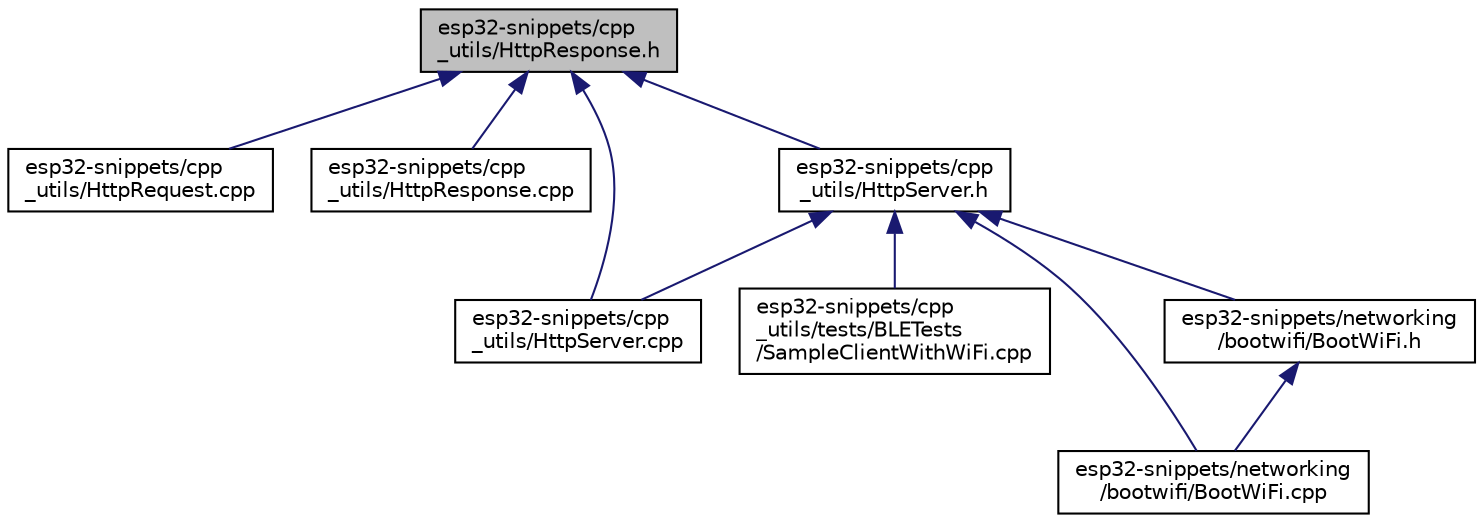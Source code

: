 digraph "esp32-snippets/cpp_utils/HttpResponse.h"
{
  edge [fontname="Helvetica",fontsize="10",labelfontname="Helvetica",labelfontsize="10"];
  node [fontname="Helvetica",fontsize="10",shape=record];
  Node23 [label="esp32-snippets/cpp\l_utils/HttpResponse.h",height=0.2,width=0.4,color="black", fillcolor="grey75", style="filled", fontcolor="black"];
  Node23 -> Node24 [dir="back",color="midnightblue",fontsize="10",style="solid",fontname="Helvetica"];
  Node24 [label="esp32-snippets/cpp\l_utils/HttpRequest.cpp",height=0.2,width=0.4,color="black", fillcolor="white", style="filled",URL="$_http_request_8cpp.html"];
  Node23 -> Node25 [dir="back",color="midnightblue",fontsize="10",style="solid",fontname="Helvetica"];
  Node25 [label="esp32-snippets/cpp\l_utils/HttpResponse.cpp",height=0.2,width=0.4,color="black", fillcolor="white", style="filled",URL="$_http_response_8cpp.html"];
  Node23 -> Node26 [dir="back",color="midnightblue",fontsize="10",style="solid",fontname="Helvetica"];
  Node26 [label="esp32-snippets/cpp\l_utils/HttpServer.h",height=0.2,width=0.4,color="black", fillcolor="white", style="filled",URL="$_http_server_8h.html"];
  Node26 -> Node27 [dir="back",color="midnightblue",fontsize="10",style="solid",fontname="Helvetica"];
  Node27 [label="esp32-snippets/cpp\l_utils/HttpServer.cpp",height=0.2,width=0.4,color="black", fillcolor="white", style="filled",URL="$_http_server_8cpp.html"];
  Node26 -> Node28 [dir="back",color="midnightblue",fontsize="10",style="solid",fontname="Helvetica"];
  Node28 [label="esp32-snippets/cpp\l_utils/tests/BLETests\l/SampleClientWithWiFi.cpp",height=0.2,width=0.4,color="black", fillcolor="white", style="filled",URL="$_sample_client_with_wi_fi_8cpp.html"];
  Node26 -> Node29 [dir="back",color="midnightblue",fontsize="10",style="solid",fontname="Helvetica"];
  Node29 [label="esp32-snippets/networking\l/bootwifi/BootWiFi.cpp",height=0.2,width=0.4,color="black", fillcolor="white", style="filled",URL="$_boot_wi_fi_8cpp.html"];
  Node26 -> Node30 [dir="back",color="midnightblue",fontsize="10",style="solid",fontname="Helvetica"];
  Node30 [label="esp32-snippets/networking\l/bootwifi/BootWiFi.h",height=0.2,width=0.4,color="black", fillcolor="white", style="filled",URL="$_boot_wi_fi_8h.html"];
  Node30 -> Node29 [dir="back",color="midnightblue",fontsize="10",style="solid",fontname="Helvetica"];
  Node23 -> Node27 [dir="back",color="midnightblue",fontsize="10",style="solid",fontname="Helvetica"];
}
